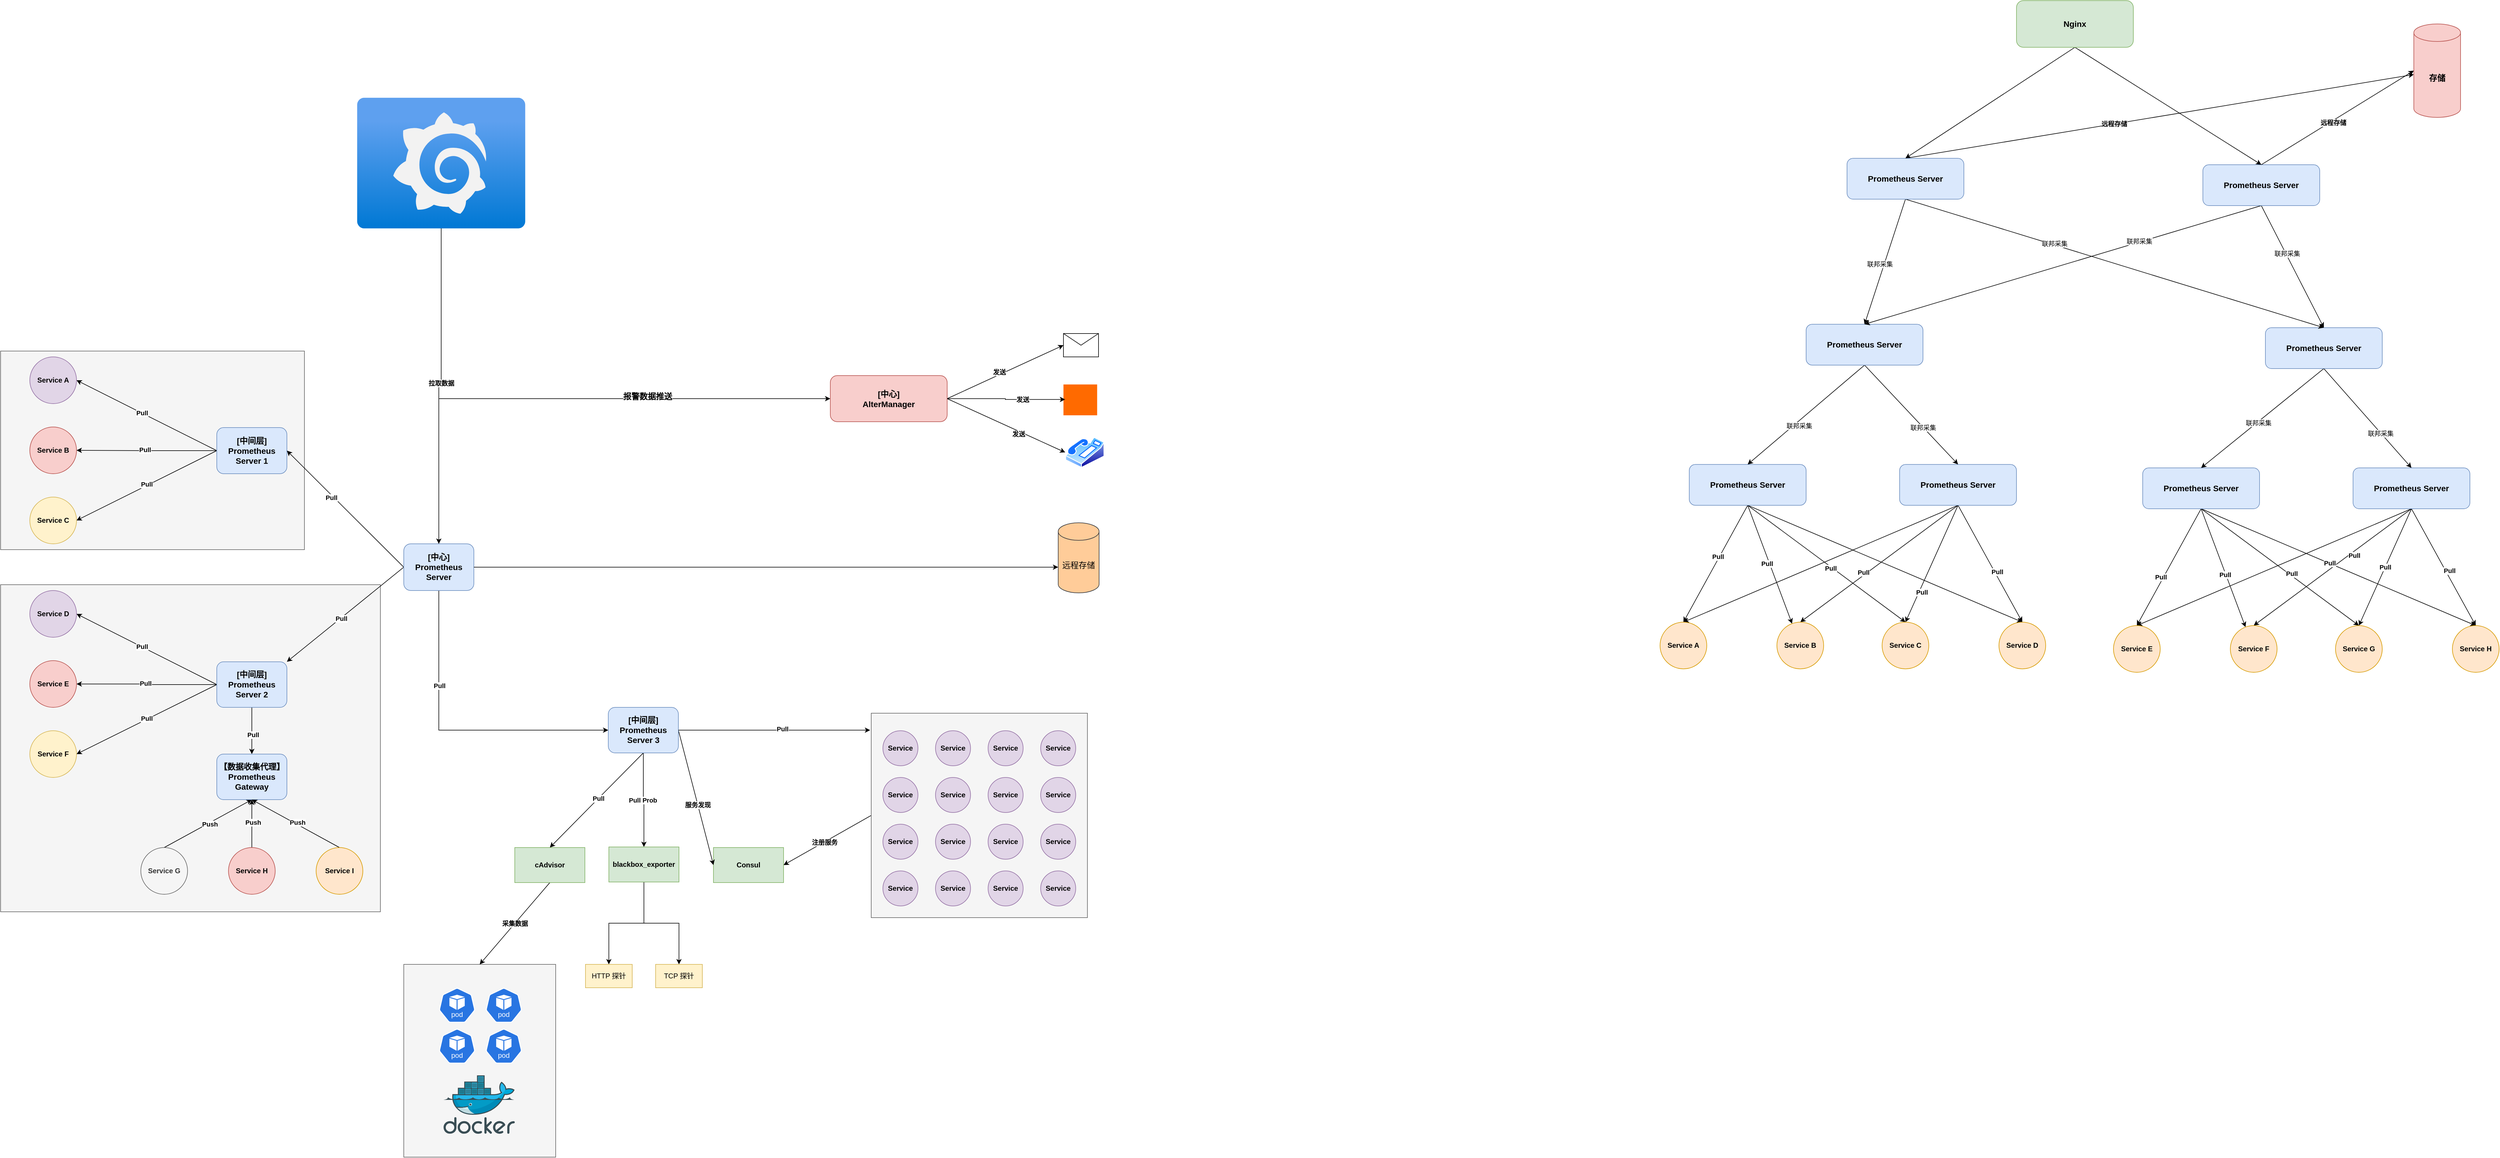 <mxfile version="26.0.4">
  <diagram name="第 1 页" id="CZtUmvLk-WmxuN-Ogijx">
    <mxGraphModel dx="2052" dy="1300" grid="1" gridSize="10" guides="1" tooltips="1" connect="1" arrows="1" fold="1" page="1" pageScale="1" pageWidth="4800" pageHeight="4800" math="0" shadow="0">
      <root>
        <mxCell id="0" />
        <mxCell id="1" parent="0" />
        <mxCell id="qOWHbGiOQ7azx5kOJRqT-110" value="" style="rounded=0;whiteSpace=wrap;html=1;fillColor=#f5f5f5;fontColor=#333333;strokeColor=#666666;" vertex="1" parent="1">
          <mxGeometry x="960" y="1970" width="260" height="330" as="geometry" />
        </mxCell>
        <mxCell id="qOWHbGiOQ7azx5kOJRqT-108" value="" style="image;sketch=0;aspect=fixed;html=1;points=[];align=center;fontSize=12;image=img/lib/mscae/Docker.svg;" vertex="1" parent="1">
          <mxGeometry x="1028.05" y="2160" width="121.95" height="100" as="geometry" />
        </mxCell>
        <mxCell id="qOWHbGiOQ7azx5kOJRqT-72" style="rounded=0;orthogonalLoop=1;jettySize=auto;html=1;exitX=0;exitY=0.5;exitDx=0;exitDy=0;entryX=1;entryY=0.5;entryDx=0;entryDy=0;" edge="1" parent="1" source="qOWHbGiOQ7azx5kOJRqT-71" target="qOWHbGiOQ7azx5kOJRqT-67">
          <mxGeometry relative="1" as="geometry" />
        </mxCell>
        <mxCell id="qOWHbGiOQ7azx5kOJRqT-73" value="&lt;b&gt;注册服务&lt;/b&gt;" style="edgeLabel;html=1;align=center;verticalAlign=middle;resizable=0;points=[];" vertex="1" connectable="0" parent="qOWHbGiOQ7azx5kOJRqT-72">
          <mxGeometry x="0.065" relative="1" as="geometry">
            <mxPoint as="offset" />
          </mxGeometry>
        </mxCell>
        <mxCell id="qOWHbGiOQ7azx5kOJRqT-71" value="" style="rounded=0;whiteSpace=wrap;html=1;fillColor=#f5f5f5;fontColor=#333333;strokeColor=#666666;" vertex="1" parent="1">
          <mxGeometry x="1760" y="1540" width="370" height="350" as="geometry" />
        </mxCell>
        <mxCell id="qOWHbGiOQ7azx5kOJRqT-42" value="" style="rounded=0;whiteSpace=wrap;html=1;fillColor=#f5f5f5;fontColor=#333333;strokeColor=#666666;" vertex="1" parent="1">
          <mxGeometry x="270" y="1320" width="650" height="560" as="geometry" />
        </mxCell>
        <mxCell id="qOWHbGiOQ7azx5kOJRqT-41" value="" style="rounded=0;whiteSpace=wrap;html=1;fillColor=#f5f5f5;fontColor=#333333;strokeColor=#666666;" vertex="1" parent="1">
          <mxGeometry x="270" y="920" width="520" height="340" as="geometry" />
        </mxCell>
        <mxCell id="qOWHbGiOQ7azx5kOJRqT-7" style="rounded=0;orthogonalLoop=1;jettySize=auto;html=1;exitX=0;exitY=0.5;exitDx=0;exitDy=0;entryX=1;entryY=0.5;entryDx=0;entryDy=0;" edge="1" parent="1" source="qOWHbGiOQ7azx5kOJRqT-2" target="qOWHbGiOQ7azx5kOJRqT-3">
          <mxGeometry relative="1" as="geometry" />
        </mxCell>
        <mxCell id="qOWHbGiOQ7azx5kOJRqT-10" value="&lt;b&gt;Pull&lt;/b&gt;" style="edgeLabel;html=1;align=center;verticalAlign=middle;resizable=0;points=[];" vertex="1" connectable="0" parent="qOWHbGiOQ7azx5kOJRqT-7">
          <mxGeometry x="0.073" relative="1" as="geometry">
            <mxPoint as="offset" />
          </mxGeometry>
        </mxCell>
        <mxCell id="qOWHbGiOQ7azx5kOJRqT-8" style="edgeStyle=orthogonalEdgeStyle;rounded=0;orthogonalLoop=1;jettySize=auto;html=1;exitX=0;exitY=0.5;exitDx=0;exitDy=0;entryX=1;entryY=0.5;entryDx=0;entryDy=0;" edge="1" parent="1" source="qOWHbGiOQ7azx5kOJRqT-2" target="qOWHbGiOQ7azx5kOJRqT-4">
          <mxGeometry relative="1" as="geometry" />
        </mxCell>
        <mxCell id="qOWHbGiOQ7azx5kOJRqT-11" value="&lt;b&gt;Pull&lt;/b&gt;" style="edgeLabel;html=1;align=center;verticalAlign=middle;resizable=0;points=[];" vertex="1" connectable="0" parent="qOWHbGiOQ7azx5kOJRqT-8">
          <mxGeometry x="0.025" y="-1" relative="1" as="geometry">
            <mxPoint as="offset" />
          </mxGeometry>
        </mxCell>
        <mxCell id="qOWHbGiOQ7azx5kOJRqT-9" style="rounded=0;orthogonalLoop=1;jettySize=auto;html=1;exitX=0;exitY=0.5;exitDx=0;exitDy=0;entryX=1;entryY=0.5;entryDx=0;entryDy=0;" edge="1" parent="1" source="qOWHbGiOQ7azx5kOJRqT-2" target="qOWHbGiOQ7azx5kOJRqT-5">
          <mxGeometry relative="1" as="geometry" />
        </mxCell>
        <mxCell id="qOWHbGiOQ7azx5kOJRqT-12" value="&lt;b&gt;Pull&lt;/b&gt;" style="edgeLabel;html=1;align=center;verticalAlign=middle;resizable=0;points=[];" vertex="1" connectable="0" parent="qOWHbGiOQ7azx5kOJRqT-9">
          <mxGeometry x="-0.007" y="-2" relative="1" as="geometry">
            <mxPoint as="offset" />
          </mxGeometry>
        </mxCell>
        <mxCell id="qOWHbGiOQ7azx5kOJRqT-2" value="&lt;div&gt;&lt;span style=&quot;font-size: 14px;&quot;&gt;&lt;b&gt;[中间层]&lt;/b&gt;&lt;/span&gt;&lt;/div&gt;&lt;b&gt;&lt;font style=&quot;font-size: 14px;&quot;&gt;Prometheus Server 1&lt;/font&gt;&lt;/b&gt;" style="rounded=1;whiteSpace=wrap;html=1;fillColor=#dae8fc;strokeColor=#6c8ebf;" vertex="1" parent="1">
          <mxGeometry x="640" y="1051" width="120" height="79" as="geometry" />
        </mxCell>
        <mxCell id="qOWHbGiOQ7azx5kOJRqT-3" value="&lt;b&gt;Service A&lt;/b&gt;" style="ellipse;whiteSpace=wrap;html=1;aspect=fixed;fillColor=#e1d5e7;strokeColor=#9673a6;" vertex="1" parent="1">
          <mxGeometry x="320" y="930" width="80" height="80" as="geometry" />
        </mxCell>
        <mxCell id="qOWHbGiOQ7azx5kOJRqT-4" value="&lt;b&gt;Service B&lt;/b&gt;" style="ellipse;whiteSpace=wrap;html=1;aspect=fixed;fillColor=#f8cecc;strokeColor=#b85450;" vertex="1" parent="1">
          <mxGeometry x="320" y="1050" width="80" height="80" as="geometry" />
        </mxCell>
        <mxCell id="qOWHbGiOQ7azx5kOJRqT-5" value="&lt;b&gt;Service C&lt;/b&gt;" style="ellipse;whiteSpace=wrap;html=1;aspect=fixed;fillColor=#fff2cc;strokeColor=#d6b656;" vertex="1" parent="1">
          <mxGeometry x="320" y="1170" width="80" height="80" as="geometry" />
        </mxCell>
        <mxCell id="qOWHbGiOQ7azx5kOJRqT-13" style="rounded=0;orthogonalLoop=1;jettySize=auto;html=1;exitX=0;exitY=0.5;exitDx=0;exitDy=0;entryX=1;entryY=0.5;entryDx=0;entryDy=0;" edge="1" parent="1" source="qOWHbGiOQ7azx5kOJRqT-19" target="qOWHbGiOQ7azx5kOJRqT-20">
          <mxGeometry relative="1" as="geometry" />
        </mxCell>
        <mxCell id="qOWHbGiOQ7azx5kOJRqT-14" value="&lt;b&gt;Pull&lt;/b&gt;" style="edgeLabel;html=1;align=center;verticalAlign=middle;resizable=0;points=[];" vertex="1" connectable="0" parent="qOWHbGiOQ7azx5kOJRqT-13">
          <mxGeometry x="0.073" relative="1" as="geometry">
            <mxPoint as="offset" />
          </mxGeometry>
        </mxCell>
        <mxCell id="qOWHbGiOQ7azx5kOJRqT-15" style="edgeStyle=orthogonalEdgeStyle;rounded=0;orthogonalLoop=1;jettySize=auto;html=1;exitX=0;exitY=0.5;exitDx=0;exitDy=0;entryX=1;entryY=0.5;entryDx=0;entryDy=0;" edge="1" parent="1" source="qOWHbGiOQ7azx5kOJRqT-19" target="qOWHbGiOQ7azx5kOJRqT-21">
          <mxGeometry relative="1" as="geometry" />
        </mxCell>
        <mxCell id="qOWHbGiOQ7azx5kOJRqT-16" value="&lt;b&gt;Pull&lt;/b&gt;" style="edgeLabel;html=1;align=center;verticalAlign=middle;resizable=0;points=[];" vertex="1" connectable="0" parent="qOWHbGiOQ7azx5kOJRqT-15">
          <mxGeometry x="0.025" y="-1" relative="1" as="geometry">
            <mxPoint as="offset" />
          </mxGeometry>
        </mxCell>
        <mxCell id="qOWHbGiOQ7azx5kOJRqT-17" style="rounded=0;orthogonalLoop=1;jettySize=auto;html=1;exitX=0;exitY=0.5;exitDx=0;exitDy=0;entryX=1;entryY=0.5;entryDx=0;entryDy=0;" edge="1" parent="1" source="qOWHbGiOQ7azx5kOJRqT-19" target="qOWHbGiOQ7azx5kOJRqT-22">
          <mxGeometry relative="1" as="geometry" />
        </mxCell>
        <mxCell id="qOWHbGiOQ7azx5kOJRqT-18" value="&lt;b&gt;Pull&lt;/b&gt;" style="edgeLabel;html=1;align=center;verticalAlign=middle;resizable=0;points=[];" vertex="1" connectable="0" parent="qOWHbGiOQ7azx5kOJRqT-17">
          <mxGeometry x="-0.007" y="-2" relative="1" as="geometry">
            <mxPoint as="offset" />
          </mxGeometry>
        </mxCell>
        <mxCell id="qOWHbGiOQ7azx5kOJRqT-39" style="edgeStyle=orthogonalEdgeStyle;rounded=0;orthogonalLoop=1;jettySize=auto;html=1;exitX=0.5;exitY=1;exitDx=0;exitDy=0;" edge="1" parent="1" source="qOWHbGiOQ7azx5kOJRqT-19" target="qOWHbGiOQ7azx5kOJRqT-30">
          <mxGeometry relative="1" as="geometry" />
        </mxCell>
        <mxCell id="qOWHbGiOQ7azx5kOJRqT-40" value="&lt;b&gt;Pull&lt;/b&gt;" style="edgeLabel;html=1;align=center;verticalAlign=middle;resizable=0;points=[];" vertex="1" connectable="0" parent="qOWHbGiOQ7azx5kOJRqT-39">
          <mxGeometry x="0.175" y="2" relative="1" as="geometry">
            <mxPoint as="offset" />
          </mxGeometry>
        </mxCell>
        <mxCell id="qOWHbGiOQ7azx5kOJRqT-19" value="&lt;div&gt;&lt;b style=&quot;font-size: 14px;&quot;&gt;[中间层]&lt;/b&gt;&lt;b&gt;&lt;font style=&quot;font-size: 14px;&quot;&gt;&lt;/font&gt;&lt;/b&gt;&lt;/div&gt;&lt;b&gt;&lt;font style=&quot;font-size: 14px;&quot;&gt;Prometheus Server 2&lt;/font&gt;&lt;/b&gt;" style="rounded=1;whiteSpace=wrap;html=1;fillColor=#dae8fc;strokeColor=#6c8ebf;" vertex="1" parent="1">
          <mxGeometry x="640" y="1452" width="120" height="78" as="geometry" />
        </mxCell>
        <mxCell id="qOWHbGiOQ7azx5kOJRqT-20" value="&lt;b&gt;Service D&lt;/b&gt;" style="ellipse;whiteSpace=wrap;html=1;aspect=fixed;fillColor=#e1d5e7;strokeColor=#9673a6;" vertex="1" parent="1">
          <mxGeometry x="320" y="1330" width="80" height="80" as="geometry" />
        </mxCell>
        <mxCell id="qOWHbGiOQ7azx5kOJRqT-21" value="&lt;b&gt;Service E&lt;/b&gt;" style="ellipse;whiteSpace=wrap;html=1;aspect=fixed;fillColor=#f8cecc;strokeColor=#b85450;" vertex="1" parent="1">
          <mxGeometry x="320" y="1450" width="80" height="80" as="geometry" />
        </mxCell>
        <mxCell id="qOWHbGiOQ7azx5kOJRqT-22" value="&lt;b&gt;Service F&lt;/b&gt;" style="ellipse;whiteSpace=wrap;html=1;aspect=fixed;fillColor=#fff2cc;strokeColor=#d6b656;" vertex="1" parent="1">
          <mxGeometry x="320" y="1570" width="80" height="80" as="geometry" />
        </mxCell>
        <mxCell id="qOWHbGiOQ7azx5kOJRqT-24" style="rounded=0;orthogonalLoop=1;jettySize=auto;html=1;exitX=0;exitY=0.5;exitDx=0;exitDy=0;entryX=1;entryY=0;entryDx=0;entryDy=0;" edge="1" parent="1" source="qOWHbGiOQ7azx5kOJRqT-23" target="qOWHbGiOQ7azx5kOJRqT-19">
          <mxGeometry relative="1" as="geometry">
            <mxPoint x="760" y="1450" as="targetPoint" />
          </mxGeometry>
        </mxCell>
        <mxCell id="qOWHbGiOQ7azx5kOJRqT-27" value="&lt;b&gt;P&lt;span style=&quot;background-color: light-dark(#ffffff, var(--ge-dark-color, #121212)); color: light-dark(rgb(0, 0, 0), rgb(255, 255, 255));&quot;&gt;ull&lt;/span&gt;&lt;/b&gt;" style="edgeLabel;html=1;align=center;verticalAlign=middle;resizable=0;points=[];" vertex="1" connectable="0" parent="qOWHbGiOQ7azx5kOJRqT-24">
          <mxGeometry x="0.077" y="1" relative="1" as="geometry">
            <mxPoint as="offset" />
          </mxGeometry>
        </mxCell>
        <mxCell id="qOWHbGiOQ7azx5kOJRqT-25" style="rounded=0;orthogonalLoop=1;jettySize=auto;html=1;exitX=0;exitY=0.5;exitDx=0;exitDy=0;entryX=1;entryY=0.5;entryDx=0;entryDy=0;" edge="1" parent="1" source="qOWHbGiOQ7azx5kOJRqT-23" target="qOWHbGiOQ7azx5kOJRqT-2">
          <mxGeometry relative="1" as="geometry" />
        </mxCell>
        <mxCell id="qOWHbGiOQ7azx5kOJRqT-26" value="&lt;b&gt;Pull&lt;/b&gt;" style="edgeLabel;html=1;align=center;verticalAlign=middle;resizable=0;points=[];" vertex="1" connectable="0" parent="qOWHbGiOQ7azx5kOJRqT-25">
          <mxGeometry x="0.217" y="3" relative="1" as="geometry">
            <mxPoint as="offset" />
          </mxGeometry>
        </mxCell>
        <mxCell id="qOWHbGiOQ7azx5kOJRqT-79" style="edgeStyle=orthogonalEdgeStyle;rounded=0;orthogonalLoop=1;jettySize=auto;html=1;exitX=0.5;exitY=1;exitDx=0;exitDy=0;entryX=0;entryY=0.5;entryDx=0;entryDy=0;" edge="1" parent="1" source="qOWHbGiOQ7azx5kOJRqT-23" target="qOWHbGiOQ7azx5kOJRqT-68">
          <mxGeometry relative="1" as="geometry" />
        </mxCell>
        <mxCell id="qOWHbGiOQ7azx5kOJRqT-80" value="&lt;b&gt;Pull&lt;/b&gt;" style="edgeLabel;html=1;align=center;verticalAlign=middle;resizable=0;points=[];" vertex="1" connectable="0" parent="qOWHbGiOQ7azx5kOJRqT-79">
          <mxGeometry x="-0.384" y="1" relative="1" as="geometry">
            <mxPoint as="offset" />
          </mxGeometry>
        </mxCell>
        <mxCell id="qOWHbGiOQ7azx5kOJRqT-85" style="edgeStyle=orthogonalEdgeStyle;rounded=0;orthogonalLoop=1;jettySize=auto;html=1;exitX=0.5;exitY=0;exitDx=0;exitDy=0;entryX=0;entryY=0.5;entryDx=0;entryDy=0;" edge="1" parent="1" source="qOWHbGiOQ7azx5kOJRqT-23" target="qOWHbGiOQ7azx5kOJRqT-82">
          <mxGeometry relative="1" as="geometry" />
        </mxCell>
        <mxCell id="qOWHbGiOQ7azx5kOJRqT-86" value="&lt;font style=&quot;font-size: 14px;&quot;&gt;&lt;b&gt;报警数据推送&lt;/b&gt;&lt;/font&gt;" style="edgeLabel;html=1;align=center;verticalAlign=middle;resizable=0;points=[];" vertex="1" connectable="0" parent="qOWHbGiOQ7azx5kOJRqT-85">
          <mxGeometry x="0.318" y="4" relative="1" as="geometry">
            <mxPoint as="offset" />
          </mxGeometry>
        </mxCell>
        <mxCell id="qOWHbGiOQ7azx5kOJRqT-23" value="&lt;div&gt;&lt;b&gt;&lt;font style=&quot;font-size: 14px;&quot;&gt;[中心]&lt;/font&gt;&lt;/b&gt;&lt;/div&gt;&lt;b&gt;&lt;font style=&quot;font-size: 14px;&quot;&gt;Prometheus Server&lt;/font&gt;&lt;/b&gt;" style="rounded=1;whiteSpace=wrap;html=1;fillColor=#dae8fc;strokeColor=#6c8ebf;" vertex="1" parent="1">
          <mxGeometry x="960" y="1250" width="120" height="80" as="geometry" />
        </mxCell>
        <mxCell id="qOWHbGiOQ7azx5kOJRqT-33" style="rounded=0;orthogonalLoop=1;jettySize=auto;html=1;exitX=0.5;exitY=0;exitDx=0;exitDy=0;entryX=0.5;entryY=1;entryDx=0;entryDy=0;" edge="1" parent="1" source="qOWHbGiOQ7azx5kOJRqT-29" target="qOWHbGiOQ7azx5kOJRqT-30">
          <mxGeometry relative="1" as="geometry" />
        </mxCell>
        <mxCell id="qOWHbGiOQ7azx5kOJRqT-34" value="&lt;b&gt;Push&lt;/b&gt;" style="edgeLabel;html=1;align=center;verticalAlign=middle;resizable=0;points=[];" vertex="1" connectable="0" parent="qOWHbGiOQ7azx5kOJRqT-33">
          <mxGeometry x="0.016" y="-2" relative="1" as="geometry">
            <mxPoint as="offset" />
          </mxGeometry>
        </mxCell>
        <mxCell id="qOWHbGiOQ7azx5kOJRqT-29" value="&lt;b&gt;Service G&lt;/b&gt;" style="ellipse;whiteSpace=wrap;html=1;aspect=fixed;fillColor=#f5f5f5;strokeColor=#666666;fontColor=#333333;" vertex="1" parent="1">
          <mxGeometry x="510" y="1770" width="80" height="80" as="geometry" />
        </mxCell>
        <mxCell id="qOWHbGiOQ7azx5kOJRqT-30" value="&lt;div&gt;&lt;span style=&quot;font-size: 14px;&quot;&gt;&lt;b&gt;【数据收集代理】&lt;/b&gt;&lt;/span&gt;&lt;/div&gt;&lt;div&gt;&lt;b style=&quot;background-color: transparent; color: light-dark(rgb(0, 0, 0), rgb(255, 255, 255));&quot;&gt;&lt;font style=&quot;font-size: 14px;&quot;&gt;Prometheus Gateway&lt;/font&gt;&lt;/b&gt;&lt;/div&gt;" style="rounded=1;whiteSpace=wrap;html=1;fillColor=#dae8fc;strokeColor=#6c8ebf;" vertex="1" parent="1">
          <mxGeometry x="640" y="1610" width="120" height="78" as="geometry" />
        </mxCell>
        <mxCell id="qOWHbGiOQ7azx5kOJRqT-35" style="edgeStyle=orthogonalEdgeStyle;rounded=0;orthogonalLoop=1;jettySize=auto;html=1;exitX=0.5;exitY=0;exitDx=0;exitDy=0;entryX=0.5;entryY=1;entryDx=0;entryDy=0;" edge="1" parent="1" source="qOWHbGiOQ7azx5kOJRqT-31" target="qOWHbGiOQ7azx5kOJRqT-30">
          <mxGeometry relative="1" as="geometry" />
        </mxCell>
        <mxCell id="qOWHbGiOQ7azx5kOJRqT-36" value="&lt;b&gt;Push&lt;/b&gt;" style="edgeLabel;html=1;align=center;verticalAlign=middle;resizable=0;points=[];" vertex="1" connectable="0" parent="qOWHbGiOQ7azx5kOJRqT-35">
          <mxGeometry x="0.049" y="-2" relative="1" as="geometry">
            <mxPoint as="offset" />
          </mxGeometry>
        </mxCell>
        <mxCell id="qOWHbGiOQ7azx5kOJRqT-31" value="&lt;b&gt;Service H&lt;/b&gt;" style="ellipse;whiteSpace=wrap;html=1;aspect=fixed;fillColor=#f8cecc;strokeColor=#b85450;" vertex="1" parent="1">
          <mxGeometry x="660" y="1770" width="80" height="80" as="geometry" />
        </mxCell>
        <mxCell id="qOWHbGiOQ7azx5kOJRqT-37" style="rounded=0;orthogonalLoop=1;jettySize=auto;html=1;exitX=0.5;exitY=0;exitDx=0;exitDy=0;entryX=0.5;entryY=1;entryDx=0;entryDy=0;" edge="1" parent="1" source="qOWHbGiOQ7azx5kOJRqT-32" target="qOWHbGiOQ7azx5kOJRqT-30">
          <mxGeometry relative="1" as="geometry" />
        </mxCell>
        <mxCell id="qOWHbGiOQ7azx5kOJRqT-38" value="&lt;b&gt;Push&lt;/b&gt;" style="edgeLabel;html=1;align=center;verticalAlign=middle;resizable=0;points=[];" vertex="1" connectable="0" parent="qOWHbGiOQ7azx5kOJRqT-37">
          <mxGeometry x="-0.009" y="-3" relative="1" as="geometry">
            <mxPoint as="offset" />
          </mxGeometry>
        </mxCell>
        <mxCell id="qOWHbGiOQ7azx5kOJRqT-32" value="&lt;b&gt;Service I&lt;/b&gt;" style="ellipse;whiteSpace=wrap;html=1;aspect=fixed;fillColor=#ffe6cc;strokeColor=#d79b00;" vertex="1" parent="1">
          <mxGeometry x="810" y="1770" width="80" height="80" as="geometry" />
        </mxCell>
        <mxCell id="qOWHbGiOQ7azx5kOJRqT-47" value="&lt;font style=&quot;color: rgb(0, 0, 0); font-size: 14px;&quot;&gt;远程存储&lt;/font&gt;" style="shape=cylinder3;whiteSpace=wrap;html=1;boundedLbl=1;backgroundOutline=1;size=15;fillColor=#ffcc99;strokeColor=#36393d;" vertex="1" parent="1">
          <mxGeometry x="2080" y="1214" width="70" height="120" as="geometry" />
        </mxCell>
        <mxCell id="qOWHbGiOQ7azx5kOJRqT-49" style="edgeStyle=orthogonalEdgeStyle;rounded=0;orthogonalLoop=1;jettySize=auto;html=1;exitX=1;exitY=0.5;exitDx=0;exitDy=0;entryX=0;entryY=0.633;entryDx=0;entryDy=0;entryPerimeter=0;" edge="1" parent="1" source="qOWHbGiOQ7azx5kOJRqT-23" target="qOWHbGiOQ7azx5kOJRqT-47">
          <mxGeometry relative="1" as="geometry" />
        </mxCell>
        <mxCell id="qOWHbGiOQ7azx5kOJRqT-50" value="&lt;b&gt;Service&lt;/b&gt;" style="ellipse;whiteSpace=wrap;html=1;aspect=fixed;fillColor=#e1d5e7;strokeColor=#9673a6;" vertex="1" parent="1">
          <mxGeometry x="1780" y="1570" width="60" height="60" as="geometry" />
        </mxCell>
        <mxCell id="qOWHbGiOQ7azx5kOJRqT-51" value="&lt;b&gt;Service&lt;/b&gt;" style="ellipse;whiteSpace=wrap;html=1;aspect=fixed;fillColor=#e1d5e7;strokeColor=#9673a6;" vertex="1" parent="1">
          <mxGeometry x="1870" y="1570" width="60" height="60" as="geometry" />
        </mxCell>
        <mxCell id="qOWHbGiOQ7azx5kOJRqT-52" value="&lt;b&gt;Service&lt;/b&gt;" style="ellipse;whiteSpace=wrap;html=1;aspect=fixed;fillColor=#e1d5e7;strokeColor=#9673a6;" vertex="1" parent="1">
          <mxGeometry x="1960" y="1570" width="60" height="60" as="geometry" />
        </mxCell>
        <mxCell id="qOWHbGiOQ7azx5kOJRqT-53" value="&lt;b&gt;Service&lt;/b&gt;" style="ellipse;whiteSpace=wrap;html=1;aspect=fixed;fillColor=#e1d5e7;strokeColor=#9673a6;" vertex="1" parent="1">
          <mxGeometry x="2050" y="1570" width="60" height="60" as="geometry" />
        </mxCell>
        <mxCell id="qOWHbGiOQ7azx5kOJRqT-54" value="&lt;b&gt;Service&lt;/b&gt;" style="ellipse;whiteSpace=wrap;html=1;aspect=fixed;fillColor=#e1d5e7;strokeColor=#9673a6;" vertex="1" parent="1">
          <mxGeometry x="1780" y="1650" width="60" height="60" as="geometry" />
        </mxCell>
        <mxCell id="qOWHbGiOQ7azx5kOJRqT-55" value="&lt;b&gt;Service&lt;/b&gt;" style="ellipse;whiteSpace=wrap;html=1;aspect=fixed;fillColor=#e1d5e7;strokeColor=#9673a6;" vertex="1" parent="1">
          <mxGeometry x="1870" y="1650" width="60" height="60" as="geometry" />
        </mxCell>
        <mxCell id="qOWHbGiOQ7azx5kOJRqT-56" value="&lt;b&gt;Service&lt;/b&gt;" style="ellipse;whiteSpace=wrap;html=1;aspect=fixed;fillColor=#e1d5e7;strokeColor=#9673a6;" vertex="1" parent="1">
          <mxGeometry x="1960" y="1650" width="60" height="60" as="geometry" />
        </mxCell>
        <mxCell id="qOWHbGiOQ7azx5kOJRqT-57" value="&lt;b&gt;Service&lt;/b&gt;" style="ellipse;whiteSpace=wrap;html=1;aspect=fixed;fillColor=#e1d5e7;strokeColor=#9673a6;" vertex="1" parent="1">
          <mxGeometry x="2050" y="1650" width="60" height="60" as="geometry" />
        </mxCell>
        <mxCell id="qOWHbGiOQ7azx5kOJRqT-58" value="&lt;b&gt;Service&lt;/b&gt;" style="ellipse;whiteSpace=wrap;html=1;aspect=fixed;fillColor=#e1d5e7;strokeColor=#9673a6;" vertex="1" parent="1">
          <mxGeometry x="1780" y="1730" width="60" height="60" as="geometry" />
        </mxCell>
        <mxCell id="qOWHbGiOQ7azx5kOJRqT-59" value="&lt;b&gt;Service&lt;/b&gt;" style="ellipse;whiteSpace=wrap;html=1;aspect=fixed;fillColor=#e1d5e7;strokeColor=#9673a6;" vertex="1" parent="1">
          <mxGeometry x="1870" y="1730" width="60" height="60" as="geometry" />
        </mxCell>
        <mxCell id="qOWHbGiOQ7azx5kOJRqT-60" value="&lt;b&gt;Service&lt;/b&gt;" style="ellipse;whiteSpace=wrap;html=1;aspect=fixed;fillColor=#e1d5e7;strokeColor=#9673a6;" vertex="1" parent="1">
          <mxGeometry x="1960" y="1730" width="60" height="60" as="geometry" />
        </mxCell>
        <mxCell id="qOWHbGiOQ7azx5kOJRqT-61" value="&lt;b&gt;Service&lt;/b&gt;" style="ellipse;whiteSpace=wrap;html=1;aspect=fixed;fillColor=#e1d5e7;strokeColor=#9673a6;" vertex="1" parent="1">
          <mxGeometry x="2050" y="1730" width="60" height="60" as="geometry" />
        </mxCell>
        <mxCell id="qOWHbGiOQ7azx5kOJRqT-62" value="&lt;b&gt;Service&lt;/b&gt;" style="ellipse;whiteSpace=wrap;html=1;aspect=fixed;fillColor=#e1d5e7;strokeColor=#9673a6;" vertex="1" parent="1">
          <mxGeometry x="1780" y="1810" width="60" height="60" as="geometry" />
        </mxCell>
        <mxCell id="qOWHbGiOQ7azx5kOJRqT-63" value="&lt;b&gt;Service&lt;/b&gt;" style="ellipse;whiteSpace=wrap;html=1;aspect=fixed;fillColor=#e1d5e7;strokeColor=#9673a6;" vertex="1" parent="1">
          <mxGeometry x="1870" y="1810" width="60" height="60" as="geometry" />
        </mxCell>
        <mxCell id="qOWHbGiOQ7azx5kOJRqT-64" value="&lt;b&gt;Service&lt;/b&gt;" style="ellipse;whiteSpace=wrap;html=1;aspect=fixed;fillColor=#e1d5e7;strokeColor=#9673a6;" vertex="1" parent="1">
          <mxGeometry x="1960" y="1810" width="60" height="60" as="geometry" />
        </mxCell>
        <mxCell id="qOWHbGiOQ7azx5kOJRqT-65" value="&lt;b&gt;Service&lt;/b&gt;" style="ellipse;whiteSpace=wrap;html=1;aspect=fixed;fillColor=#e1d5e7;strokeColor=#9673a6;" vertex="1" parent="1">
          <mxGeometry x="2050" y="1810" width="60" height="60" as="geometry" />
        </mxCell>
        <mxCell id="qOWHbGiOQ7azx5kOJRqT-67" value="&lt;span style=&quot;text-wrap-mode: nowrap;&quot;&gt;&lt;b&gt;Consul&lt;/b&gt;&lt;/span&gt;" style="rounded=0;whiteSpace=wrap;html=1;fillColor=#d5e8d4;strokeColor=#82b366;" vertex="1" parent="1">
          <mxGeometry x="1490" y="1770" width="120" height="60" as="geometry" />
        </mxCell>
        <mxCell id="qOWHbGiOQ7azx5kOJRqT-74" style="rounded=0;orthogonalLoop=1;jettySize=auto;html=1;exitX=1;exitY=0.5;exitDx=0;exitDy=0;entryX=0;entryY=0.5;entryDx=0;entryDy=0;" edge="1" parent="1" source="qOWHbGiOQ7azx5kOJRqT-68" target="qOWHbGiOQ7azx5kOJRqT-67">
          <mxGeometry relative="1" as="geometry" />
        </mxCell>
        <mxCell id="qOWHbGiOQ7azx5kOJRqT-75" value="&lt;b&gt;服务发现&lt;/b&gt;" style="edgeLabel;html=1;align=center;verticalAlign=middle;resizable=0;points=[];" vertex="1" connectable="0" parent="qOWHbGiOQ7azx5kOJRqT-74">
          <mxGeometry x="0.1" relative="1" as="geometry">
            <mxPoint as="offset" />
          </mxGeometry>
        </mxCell>
        <mxCell id="qOWHbGiOQ7azx5kOJRqT-100" style="rounded=0;orthogonalLoop=1;jettySize=auto;html=1;exitX=0.5;exitY=1;exitDx=0;exitDy=0;entryX=0.5;entryY=0;entryDx=0;entryDy=0;" edge="1" parent="1" source="qOWHbGiOQ7azx5kOJRqT-68" target="qOWHbGiOQ7azx5kOJRqT-98">
          <mxGeometry relative="1" as="geometry" />
        </mxCell>
        <mxCell id="qOWHbGiOQ7azx5kOJRqT-101" value="&lt;b&gt;Pull&lt;/b&gt;" style="edgeLabel;html=1;align=center;verticalAlign=middle;resizable=0;points=[];" vertex="1" connectable="0" parent="qOWHbGiOQ7azx5kOJRqT-100">
          <mxGeometry x="-0.036" relative="1" as="geometry">
            <mxPoint as="offset" />
          </mxGeometry>
        </mxCell>
        <mxCell id="qOWHbGiOQ7azx5kOJRqT-116" style="edgeStyle=orthogonalEdgeStyle;rounded=0;orthogonalLoop=1;jettySize=auto;html=1;exitX=0.5;exitY=1;exitDx=0;exitDy=0;" edge="1" parent="1" source="qOWHbGiOQ7azx5kOJRqT-68" target="qOWHbGiOQ7azx5kOJRqT-115">
          <mxGeometry relative="1" as="geometry" />
        </mxCell>
        <mxCell id="qOWHbGiOQ7azx5kOJRqT-117" value="&lt;b&gt;Pull Prob&lt;/b&gt;" style="edgeLabel;html=1;align=center;verticalAlign=middle;resizable=0;points=[];" vertex="1" connectable="0" parent="qOWHbGiOQ7azx5kOJRqT-116">
          <mxGeometry x="-0.008" y="-2" relative="1" as="geometry">
            <mxPoint x="-1" y="-2" as="offset" />
          </mxGeometry>
        </mxCell>
        <mxCell id="qOWHbGiOQ7azx5kOJRqT-68" value="&lt;div&gt;&lt;b style=&quot;font-size: 14px;&quot;&gt;[中间层]&lt;/b&gt;&lt;b&gt;&lt;font style=&quot;font-size: 14px;&quot;&gt;&lt;/font&gt;&lt;/b&gt;&lt;/div&gt;&lt;b&gt;&lt;font style=&quot;font-size: 14px;&quot;&gt;Prometheus Server 3&lt;/font&gt;&lt;/b&gt;" style="rounded=1;whiteSpace=wrap;html=1;fillColor=#dae8fc;strokeColor=#6c8ebf;" vertex="1" parent="1">
          <mxGeometry x="1310" y="1530" width="120" height="78" as="geometry" />
        </mxCell>
        <mxCell id="qOWHbGiOQ7azx5kOJRqT-77" style="edgeStyle=orthogonalEdgeStyle;rounded=0;orthogonalLoop=1;jettySize=auto;html=1;exitX=1;exitY=0.5;exitDx=0;exitDy=0;entryX=-0.005;entryY=0.083;entryDx=0;entryDy=0;entryPerimeter=0;" edge="1" parent="1" source="qOWHbGiOQ7azx5kOJRqT-68" target="qOWHbGiOQ7azx5kOJRqT-71">
          <mxGeometry relative="1" as="geometry" />
        </mxCell>
        <mxCell id="qOWHbGiOQ7azx5kOJRqT-78" value="&lt;b&gt;Pull&lt;/b&gt;" style="edgeLabel;html=1;align=center;verticalAlign=middle;resizable=0;points=[];" vertex="1" connectable="0" parent="qOWHbGiOQ7azx5kOJRqT-77">
          <mxGeometry x="0.085" y="2" relative="1" as="geometry">
            <mxPoint as="offset" />
          </mxGeometry>
        </mxCell>
        <mxCell id="qOWHbGiOQ7azx5kOJRqT-92" style="rounded=0;orthogonalLoop=1;jettySize=auto;html=1;exitX=1;exitY=0.5;exitDx=0;exitDy=0;entryX=0;entryY=0.5;entryDx=0;entryDy=0;" edge="1" parent="1" source="qOWHbGiOQ7azx5kOJRqT-82" target="qOWHbGiOQ7azx5kOJRqT-87">
          <mxGeometry relative="1" as="geometry" />
        </mxCell>
        <mxCell id="qOWHbGiOQ7azx5kOJRqT-93" value="&lt;b&gt;发送&lt;/b&gt;" style="edgeLabel;html=1;align=center;verticalAlign=middle;resizable=0;points=[];" vertex="1" connectable="0" parent="qOWHbGiOQ7azx5kOJRqT-92">
          <mxGeometry x="-0.087" y="4" relative="1" as="geometry">
            <mxPoint as="offset" />
          </mxGeometry>
        </mxCell>
        <mxCell id="qOWHbGiOQ7azx5kOJRqT-96" style="rounded=0;orthogonalLoop=1;jettySize=auto;html=1;exitX=1;exitY=0.5;exitDx=0;exitDy=0;entryX=0;entryY=0.5;entryDx=0;entryDy=0;" edge="1" parent="1" source="qOWHbGiOQ7azx5kOJRqT-82" target="qOWHbGiOQ7azx5kOJRqT-90">
          <mxGeometry relative="1" as="geometry" />
        </mxCell>
        <mxCell id="qOWHbGiOQ7azx5kOJRqT-97" value="&lt;b&gt;发送&lt;/b&gt;" style="edgeLabel;html=1;align=center;verticalAlign=middle;resizable=0;points=[];" vertex="1" connectable="0" parent="qOWHbGiOQ7azx5kOJRqT-96">
          <mxGeometry x="0.223" y="-4" relative="1" as="geometry">
            <mxPoint as="offset" />
          </mxGeometry>
        </mxCell>
        <mxCell id="qOWHbGiOQ7azx5kOJRqT-82" value="&lt;div&gt;&lt;b&gt;&lt;font style=&quot;font-size: 14px;&quot;&gt;[中心]&lt;/font&gt;&lt;/b&gt;&lt;/div&gt;&lt;div&gt;&lt;b&gt;&lt;font style=&quot;font-size: 14px;&quot;&gt;AlterManager&lt;/font&gt;&lt;/b&gt;&lt;/div&gt;" style="rounded=1;whiteSpace=wrap;html=1;fillColor=#f8cecc;strokeColor=#b85450;" vertex="1" parent="1">
          <mxGeometry x="1690" y="962" width="200" height="79" as="geometry" />
        </mxCell>
        <mxCell id="qOWHbGiOQ7azx5kOJRqT-87" value="" style="shape=message;html=1;html=1;outlineConnect=0;labelPosition=center;verticalLabelPosition=bottom;align=center;verticalAlign=top;" vertex="1" parent="1">
          <mxGeometry x="2089" y="890" width="60" height="40" as="geometry" />
        </mxCell>
        <mxCell id="qOWHbGiOQ7azx5kOJRqT-88" value="" style="points=[];aspect=fixed;html=1;align=center;shadow=0;dashed=0;fillColor=#FF6A00;strokeColor=none;shape=mxgraph.alibaba_cloud.sms_short_message_service;" vertex="1" parent="1">
          <mxGeometry x="2089" y="977.2" width="57.66" height="52.8" as="geometry" />
        </mxCell>
        <mxCell id="qOWHbGiOQ7azx5kOJRqT-90" value="" style="image;aspect=fixed;perimeter=ellipsePerimeter;html=1;align=center;shadow=0;dashed=0;spacingTop=3;image=img/lib/active_directory/phone.svg;" vertex="1" parent="1">
          <mxGeometry x="2092" y="1067" width="67.09" height="53" as="geometry" />
        </mxCell>
        <mxCell id="qOWHbGiOQ7azx5kOJRqT-94" style="edgeStyle=orthogonalEdgeStyle;rounded=0;orthogonalLoop=1;jettySize=auto;html=1;exitX=1;exitY=0.5;exitDx=0;exitDy=0;entryX=0.05;entryY=0.486;entryDx=0;entryDy=0;entryPerimeter=0;" edge="1" parent="1" source="qOWHbGiOQ7azx5kOJRqT-82" target="qOWHbGiOQ7azx5kOJRqT-88">
          <mxGeometry relative="1" as="geometry" />
        </mxCell>
        <mxCell id="qOWHbGiOQ7azx5kOJRqT-95" value="&lt;b&gt;发送&lt;/b&gt;" style="edgeLabel;html=1;align=center;verticalAlign=middle;resizable=0;points=[];" vertex="1" connectable="0" parent="qOWHbGiOQ7azx5kOJRqT-94">
          <mxGeometry x="0.282" relative="1" as="geometry">
            <mxPoint as="offset" />
          </mxGeometry>
        </mxCell>
        <mxCell id="qOWHbGiOQ7azx5kOJRqT-111" value="&lt;b&gt;采集数据&lt;/b&gt;" style="rounded=0;orthogonalLoop=1;jettySize=auto;html=1;exitX=0.5;exitY=1;exitDx=0;exitDy=0;entryX=0.5;entryY=0;entryDx=0;entryDy=0;" edge="1" parent="1" source="qOWHbGiOQ7azx5kOJRqT-98" target="qOWHbGiOQ7azx5kOJRqT-110">
          <mxGeometry relative="1" as="geometry" />
        </mxCell>
        <mxCell id="qOWHbGiOQ7azx5kOJRqT-98" value="&lt;font style=&quot;font-size: 12px;&quot;&gt;&lt;b style=&quot;&quot;&gt;cAdvisor&lt;/b&gt;&lt;/font&gt;" style="rounded=0;whiteSpace=wrap;html=1;fillColor=#d5e8d4;strokeColor=#82b366;" vertex="1" parent="1">
          <mxGeometry x="1150" y="1770" width="120" height="60" as="geometry" />
        </mxCell>
        <mxCell id="qOWHbGiOQ7azx5kOJRqT-102" value="" style="aspect=fixed;sketch=0;html=1;dashed=0;whitespace=wrap;verticalLabelPosition=bottom;verticalAlign=top;fillColor=#2875E2;strokeColor=#ffffff;points=[[0.005,0.63,0],[0.1,0.2,0],[0.9,0.2,0],[0.5,0,0],[0.995,0.63,0],[0.72,0.99,0],[0.5,1,0],[0.28,0.99,0]];shape=mxgraph.kubernetes.icon2;kubernetesLabel=1;prIcon=pod" vertex="1" parent="1">
          <mxGeometry x="1020" y="2010" width="62.5" height="60" as="geometry" />
        </mxCell>
        <mxCell id="qOWHbGiOQ7azx5kOJRqT-103" value="" style="aspect=fixed;sketch=0;html=1;dashed=0;whitespace=wrap;verticalLabelPosition=bottom;verticalAlign=top;fillColor=#2875E2;strokeColor=#ffffff;points=[[0.005,0.63,0],[0.1,0.2,0],[0.9,0.2,0],[0.5,0,0],[0.995,0.63,0],[0.72,0.99,0],[0.5,1,0],[0.28,0.99,0]];shape=mxgraph.kubernetes.icon2;kubernetesLabel=1;prIcon=pod" vertex="1" parent="1">
          <mxGeometry x="1100" y="2010" width="62.5" height="60" as="geometry" />
        </mxCell>
        <mxCell id="qOWHbGiOQ7azx5kOJRqT-104" value="" style="aspect=fixed;sketch=0;html=1;dashed=0;whitespace=wrap;verticalLabelPosition=bottom;verticalAlign=top;fillColor=#2875E2;strokeColor=#ffffff;points=[[0.005,0.63,0],[0.1,0.2,0],[0.9,0.2,0],[0.5,0,0],[0.995,0.63,0],[0.72,0.99,0],[0.5,1,0],[0.28,0.99,0]];shape=mxgraph.kubernetes.icon2;kubernetesLabel=1;prIcon=pod" vertex="1" parent="1">
          <mxGeometry x="1020" y="2080" width="62.5" height="60" as="geometry" />
        </mxCell>
        <mxCell id="qOWHbGiOQ7azx5kOJRqT-105" value="" style="aspect=fixed;sketch=0;html=1;dashed=0;whitespace=wrap;verticalLabelPosition=bottom;verticalAlign=top;fillColor=#2875E2;strokeColor=#ffffff;points=[[0.005,0.63,0],[0.1,0.2,0],[0.9,0.2,0],[0.5,0,0],[0.995,0.63,0],[0.72,0.99,0],[0.5,1,0],[0.28,0.99,0]];shape=mxgraph.kubernetes.icon2;kubernetesLabel=1;prIcon=pod" vertex="1" parent="1">
          <mxGeometry x="1100" y="2080" width="62.5" height="60" as="geometry" />
        </mxCell>
        <mxCell id="qOWHbGiOQ7azx5kOJRqT-113" style="edgeStyle=orthogonalEdgeStyle;rounded=0;orthogonalLoop=1;jettySize=auto;html=1;entryX=0.5;entryY=0;entryDx=0;entryDy=0;" edge="1" parent="1" source="qOWHbGiOQ7azx5kOJRqT-112" target="qOWHbGiOQ7azx5kOJRqT-23">
          <mxGeometry relative="1" as="geometry" />
        </mxCell>
        <mxCell id="qOWHbGiOQ7azx5kOJRqT-114" value="&lt;b&gt;拉取数据&lt;/b&gt;" style="edgeLabel;html=1;align=center;verticalAlign=middle;resizable=0;points=[];" vertex="1" connectable="0" parent="qOWHbGiOQ7azx5kOJRqT-113">
          <mxGeometry x="-0.025" relative="1" as="geometry">
            <mxPoint as="offset" />
          </mxGeometry>
        </mxCell>
        <mxCell id="qOWHbGiOQ7azx5kOJRqT-112" value="" style="image;aspect=fixed;html=1;points=[];align=center;fontSize=12;image=img/lib/azure2/other/Grafana.svg;" vertex="1" parent="1">
          <mxGeometry x="880" y="486.29" width="288.11" height="223.71" as="geometry" />
        </mxCell>
        <mxCell id="qOWHbGiOQ7azx5kOJRqT-121" style="edgeStyle=orthogonalEdgeStyle;rounded=0;orthogonalLoop=1;jettySize=auto;html=1;exitX=0.5;exitY=1;exitDx=0;exitDy=0;" edge="1" parent="1" source="qOWHbGiOQ7azx5kOJRqT-115" target="qOWHbGiOQ7azx5kOJRqT-118">
          <mxGeometry relative="1" as="geometry" />
        </mxCell>
        <mxCell id="qOWHbGiOQ7azx5kOJRqT-122" style="edgeStyle=orthogonalEdgeStyle;rounded=0;orthogonalLoop=1;jettySize=auto;html=1;exitX=0.5;exitY=1;exitDx=0;exitDy=0;entryX=0.5;entryY=0;entryDx=0;entryDy=0;" edge="1" parent="1" source="qOWHbGiOQ7azx5kOJRqT-115" target="qOWHbGiOQ7azx5kOJRqT-119">
          <mxGeometry relative="1" as="geometry" />
        </mxCell>
        <mxCell id="qOWHbGiOQ7azx5kOJRqT-115" value="&lt;b&gt;blackbox_exporter&lt;/b&gt;" style="rounded=0;whiteSpace=wrap;html=1;fillColor=#d5e8d4;strokeColor=#82b366;" vertex="1" parent="1">
          <mxGeometry x="1311" y="1769" width="120" height="60" as="geometry" />
        </mxCell>
        <mxCell id="qOWHbGiOQ7azx5kOJRqT-118" value="HTTP 探针" style="rounded=0;whiteSpace=wrap;html=1;fillColor=#fff2cc;strokeColor=#d6b656;" vertex="1" parent="1">
          <mxGeometry x="1271" y="1970" width="80" height="40" as="geometry" />
        </mxCell>
        <mxCell id="qOWHbGiOQ7azx5kOJRqT-119" value="TCP&lt;span style=&quot;background-color: transparent; color: light-dark(rgb(0, 0, 0), rgb(255, 255, 255));&quot;&gt;&amp;nbsp;探针&lt;/span&gt;" style="rounded=0;whiteSpace=wrap;html=1;fillColor=#fff2cc;strokeColor=#d6b656;" vertex="1" parent="1">
          <mxGeometry x="1391" y="1970" width="80" height="40" as="geometry" />
        </mxCell>
        <mxCell id="qOWHbGiOQ7azx5kOJRqT-129" style="rounded=0;orthogonalLoop=1;jettySize=auto;html=1;exitX=0.5;exitY=1;exitDx=0;exitDy=0;entryX=0.5;entryY=0;entryDx=0;entryDy=0;" edge="1" parent="1" source="qOWHbGiOQ7azx5kOJRqT-123" target="qOWHbGiOQ7azx5kOJRqT-125">
          <mxGeometry relative="1" as="geometry" />
        </mxCell>
        <mxCell id="qOWHbGiOQ7azx5kOJRqT-201" value="&lt;b&gt;Pull&lt;/b&gt;" style="edgeLabel;html=1;align=center;verticalAlign=middle;resizable=0;points=[];" vertex="1" connectable="0" parent="qOWHbGiOQ7azx5kOJRqT-129">
          <mxGeometry x="-0.117" y="-3" relative="1" as="geometry">
            <mxPoint y="1" as="offset" />
          </mxGeometry>
        </mxCell>
        <mxCell id="qOWHbGiOQ7azx5kOJRqT-130" style="rounded=0;orthogonalLoop=1;jettySize=auto;html=1;exitX=0.5;exitY=1;exitDx=0;exitDy=0;" edge="1" parent="1" source="qOWHbGiOQ7azx5kOJRqT-123" target="qOWHbGiOQ7azx5kOJRqT-126">
          <mxGeometry relative="1" as="geometry" />
        </mxCell>
        <mxCell id="qOWHbGiOQ7azx5kOJRqT-202" value="&lt;b&gt;Pull&lt;/b&gt;" style="edgeLabel;html=1;align=center;verticalAlign=middle;resizable=0;points=[];" vertex="1" connectable="0" parent="qOWHbGiOQ7azx5kOJRqT-130">
          <mxGeometry x="-0.036" y="-4" relative="1" as="geometry">
            <mxPoint as="offset" />
          </mxGeometry>
        </mxCell>
        <mxCell id="qOWHbGiOQ7azx5kOJRqT-140" style="edgeStyle=none;rounded=0;orthogonalLoop=1;jettySize=auto;html=1;exitX=0.5;exitY=1;exitDx=0;exitDy=0;entryX=0.5;entryY=0;entryDx=0;entryDy=0;" edge="1" parent="1" source="qOWHbGiOQ7azx5kOJRqT-123" target="qOWHbGiOQ7azx5kOJRqT-127">
          <mxGeometry relative="1" as="geometry" />
        </mxCell>
        <mxCell id="qOWHbGiOQ7azx5kOJRqT-203" value="&lt;b&gt;Pull&lt;/b&gt;" style="edgeLabel;html=1;align=center;verticalAlign=middle;resizable=0;points=[];" vertex="1" connectable="0" parent="qOWHbGiOQ7azx5kOJRqT-140">
          <mxGeometry x="0.053" y="-2" relative="1" as="geometry">
            <mxPoint x="1" y="1" as="offset" />
          </mxGeometry>
        </mxCell>
        <mxCell id="qOWHbGiOQ7azx5kOJRqT-141" style="edgeStyle=none;rounded=0;orthogonalLoop=1;jettySize=auto;html=1;exitX=0.5;exitY=1;exitDx=0;exitDy=0;entryX=0.5;entryY=0;entryDx=0;entryDy=0;" edge="1" parent="1" source="qOWHbGiOQ7azx5kOJRqT-123" target="qOWHbGiOQ7azx5kOJRqT-128">
          <mxGeometry relative="1" as="geometry" />
        </mxCell>
        <mxCell id="qOWHbGiOQ7azx5kOJRqT-123" value="&lt;div&gt;&lt;b style=&quot;background-color: transparent; color: light-dark(rgb(0, 0, 0), rgb(255, 255, 255));&quot;&gt;&lt;font style=&quot;font-size: 14px;&quot;&gt;Prometheus Server&lt;/font&gt;&lt;/b&gt;&lt;/div&gt;" style="rounded=1;whiteSpace=wrap;html=1;fillColor=#dae8fc;strokeColor=#6c8ebf;" vertex="1" parent="1">
          <mxGeometry x="3160" y="1114.09" width="200" height="70" as="geometry" />
        </mxCell>
        <mxCell id="qOWHbGiOQ7azx5kOJRqT-131" style="edgeStyle=none;rounded=0;orthogonalLoop=1;jettySize=auto;html=1;exitX=0.5;exitY=1;exitDx=0;exitDy=0;entryX=0.5;entryY=0;entryDx=0;entryDy=0;" edge="1" parent="1" source="qOWHbGiOQ7azx5kOJRqT-124" target="qOWHbGiOQ7azx5kOJRqT-127">
          <mxGeometry relative="1" as="geometry" />
        </mxCell>
        <mxCell id="qOWHbGiOQ7azx5kOJRqT-205" value="&lt;b&gt;Pull&lt;/b&gt;" style="edgeLabel;html=1;align=center;verticalAlign=middle;resizable=0;points=[];" vertex="1" connectable="0" parent="qOWHbGiOQ7azx5kOJRqT-131">
          <mxGeometry x="0.475" y="4" relative="1" as="geometry">
            <mxPoint as="offset" />
          </mxGeometry>
        </mxCell>
        <mxCell id="qOWHbGiOQ7azx5kOJRqT-133" style="edgeStyle=none;rounded=0;orthogonalLoop=1;jettySize=auto;html=1;exitX=0.5;exitY=1;exitDx=0;exitDy=0;entryX=0.5;entryY=0;entryDx=0;entryDy=0;" edge="1" parent="1" source="qOWHbGiOQ7azx5kOJRqT-124" target="qOWHbGiOQ7azx5kOJRqT-128">
          <mxGeometry relative="1" as="geometry" />
        </mxCell>
        <mxCell id="qOWHbGiOQ7azx5kOJRqT-206" value="&lt;b&gt;Pull&lt;/b&gt;" style="edgeLabel;html=1;align=center;verticalAlign=middle;resizable=0;points=[];" vertex="1" connectable="0" parent="qOWHbGiOQ7azx5kOJRqT-133">
          <mxGeometry x="0.166" y="3" relative="1" as="geometry">
            <mxPoint y="-1" as="offset" />
          </mxGeometry>
        </mxCell>
        <mxCell id="qOWHbGiOQ7azx5kOJRqT-137" style="edgeStyle=none;rounded=0;orthogonalLoop=1;jettySize=auto;html=1;exitX=0.5;exitY=1;exitDx=0;exitDy=0;entryX=0.5;entryY=0;entryDx=0;entryDy=0;" edge="1" parent="1" source="qOWHbGiOQ7azx5kOJRqT-124" target="qOWHbGiOQ7azx5kOJRqT-125">
          <mxGeometry relative="1" as="geometry" />
        </mxCell>
        <mxCell id="qOWHbGiOQ7azx5kOJRqT-138" style="edgeStyle=none;rounded=0;orthogonalLoop=1;jettySize=auto;html=1;exitX=0.5;exitY=1;exitDx=0;exitDy=0;entryX=0.5;entryY=0;entryDx=0;entryDy=0;" edge="1" parent="1" source="qOWHbGiOQ7azx5kOJRqT-124" target="qOWHbGiOQ7azx5kOJRqT-126">
          <mxGeometry relative="1" as="geometry" />
        </mxCell>
        <mxCell id="qOWHbGiOQ7azx5kOJRqT-204" value="&lt;b&gt;Pull&lt;/b&gt;" style="edgeLabel;html=1;align=center;verticalAlign=middle;resizable=0;points=[];" vertex="1" connectable="0" parent="qOWHbGiOQ7azx5kOJRqT-138">
          <mxGeometry x="0.187" y="-5" relative="1" as="geometry">
            <mxPoint x="1" as="offset" />
          </mxGeometry>
        </mxCell>
        <mxCell id="qOWHbGiOQ7azx5kOJRqT-124" value="&lt;div&gt;&lt;b style=&quot;background-color: transparent; color: light-dark(rgb(0, 0, 0), rgb(255, 255, 255));&quot;&gt;&lt;font style=&quot;font-size: 14px;&quot;&gt;Prometheus Server&lt;/font&gt;&lt;/b&gt;&lt;/div&gt;" style="rounded=1;whiteSpace=wrap;html=1;fillColor=#dae8fc;strokeColor=#6c8ebf;" vertex="1" parent="1">
          <mxGeometry x="3520" y="1114.09" width="200" height="70" as="geometry" />
        </mxCell>
        <mxCell id="qOWHbGiOQ7azx5kOJRqT-125" value="&lt;b&gt;Service A&lt;/b&gt;" style="ellipse;whiteSpace=wrap;html=1;aspect=fixed;fillColor=#ffe6cc;strokeColor=#d79b00;" vertex="1" parent="1">
          <mxGeometry x="3110" y="1384.09" width="80" height="80" as="geometry" />
        </mxCell>
        <mxCell id="qOWHbGiOQ7azx5kOJRqT-126" value="&lt;b&gt;Service B&lt;/b&gt;" style="ellipse;whiteSpace=wrap;html=1;aspect=fixed;fillColor=#ffe6cc;strokeColor=#d79b00;" vertex="1" parent="1">
          <mxGeometry x="3310" y="1384.09" width="80" height="80" as="geometry" />
        </mxCell>
        <mxCell id="qOWHbGiOQ7azx5kOJRqT-127" value="&lt;b&gt;Service C&lt;/b&gt;" style="ellipse;whiteSpace=wrap;html=1;aspect=fixed;fillColor=#ffe6cc;strokeColor=#d79b00;" vertex="1" parent="1">
          <mxGeometry x="3490" y="1384.09" width="80" height="80" as="geometry" />
        </mxCell>
        <mxCell id="qOWHbGiOQ7azx5kOJRqT-128" value="&lt;b&gt;Service D&lt;/b&gt;" style="ellipse;whiteSpace=wrap;html=1;aspect=fixed;fillColor=#ffe6cc;strokeColor=#d79b00;" vertex="1" parent="1">
          <mxGeometry x="3690" y="1384.09" width="80" height="80" as="geometry" />
        </mxCell>
        <mxCell id="qOWHbGiOQ7azx5kOJRqT-135" style="edgeStyle=none;rounded=0;orthogonalLoop=1;jettySize=auto;html=1;exitX=0.5;exitY=1;exitDx=0;exitDy=0;entryX=0.5;entryY=0;entryDx=0;entryDy=0;" edge="1" parent="1" source="qOWHbGiOQ7azx5kOJRqT-182" target="qOWHbGiOQ7azx5kOJRqT-123">
          <mxGeometry relative="1" as="geometry">
            <mxPoint x="3440" y="954.09" as="sourcePoint" />
          </mxGeometry>
        </mxCell>
        <mxCell id="qOWHbGiOQ7azx5kOJRqT-193" value="联邦采集" style="edgeLabel;html=1;align=center;verticalAlign=middle;resizable=0;points=[];" vertex="1" connectable="0" parent="qOWHbGiOQ7azx5kOJRqT-135">
          <mxGeometry x="0.152" y="6" relative="1" as="geometry">
            <mxPoint x="-1" y="1" as="offset" />
          </mxGeometry>
        </mxCell>
        <mxCell id="qOWHbGiOQ7azx5kOJRqT-136" style="edgeStyle=none;rounded=0;orthogonalLoop=1;jettySize=auto;html=1;exitX=0.5;exitY=1;exitDx=0;exitDy=0;entryX=0.5;entryY=0;entryDx=0;entryDy=0;" edge="1" parent="1" source="qOWHbGiOQ7azx5kOJRqT-182" target="qOWHbGiOQ7azx5kOJRqT-124">
          <mxGeometry relative="1" as="geometry">
            <mxPoint x="3440" y="954.09" as="sourcePoint" />
          </mxGeometry>
        </mxCell>
        <mxCell id="qOWHbGiOQ7azx5kOJRqT-196" value="联邦采集" style="edgeLabel;html=1;align=center;verticalAlign=middle;resizable=0;points=[];" vertex="1" connectable="0" parent="qOWHbGiOQ7azx5kOJRqT-136">
          <mxGeometry x="0.249" y="-1" relative="1" as="geometry">
            <mxPoint as="offset" />
          </mxGeometry>
        </mxCell>
        <mxCell id="qOWHbGiOQ7azx5kOJRqT-159" style="rounded=0;orthogonalLoop=1;jettySize=auto;html=1;exitX=0.5;exitY=1;exitDx=0;exitDy=0;entryX=0.5;entryY=0;entryDx=0;entryDy=0;" edge="1" parent="1" source="qOWHbGiOQ7azx5kOJRqT-163" target="qOWHbGiOQ7azx5kOJRqT-169">
          <mxGeometry relative="1" as="geometry" />
        </mxCell>
        <mxCell id="qOWHbGiOQ7azx5kOJRqT-207" value="&lt;b&gt;Pull&lt;/b&gt;" style="edgeLabel;html=1;align=center;verticalAlign=middle;resizable=0;points=[];" vertex="1" connectable="0" parent="qOWHbGiOQ7azx5kOJRqT-159">
          <mxGeometry x="0.182" y="-5" relative="1" as="geometry">
            <mxPoint y="1" as="offset" />
          </mxGeometry>
        </mxCell>
        <mxCell id="qOWHbGiOQ7azx5kOJRqT-160" style="rounded=0;orthogonalLoop=1;jettySize=auto;html=1;exitX=0.5;exitY=1;exitDx=0;exitDy=0;" edge="1" parent="1" source="qOWHbGiOQ7azx5kOJRqT-163" target="qOWHbGiOQ7azx5kOJRqT-170">
          <mxGeometry relative="1" as="geometry" />
        </mxCell>
        <mxCell id="qOWHbGiOQ7azx5kOJRqT-208" value="&lt;b&gt;Pull&lt;/b&gt;" style="edgeLabel;html=1;align=center;verticalAlign=middle;resizable=0;points=[];" vertex="1" connectable="0" parent="qOWHbGiOQ7azx5kOJRqT-160">
          <mxGeometry x="0.12" y="-2" relative="1" as="geometry">
            <mxPoint y="-1" as="offset" />
          </mxGeometry>
        </mxCell>
        <mxCell id="qOWHbGiOQ7azx5kOJRqT-161" style="edgeStyle=none;rounded=0;orthogonalLoop=1;jettySize=auto;html=1;exitX=0.5;exitY=1;exitDx=0;exitDy=0;entryX=0.5;entryY=0;entryDx=0;entryDy=0;" edge="1" parent="1" source="qOWHbGiOQ7azx5kOJRqT-163" target="qOWHbGiOQ7azx5kOJRqT-171">
          <mxGeometry relative="1" as="geometry" />
        </mxCell>
        <mxCell id="qOWHbGiOQ7azx5kOJRqT-209" value="&lt;b&gt;Pull&lt;/b&gt;" style="edgeLabel;html=1;align=center;verticalAlign=middle;resizable=0;points=[];" vertex="1" connectable="0" parent="qOWHbGiOQ7azx5kOJRqT-161">
          <mxGeometry x="0.138" y="2" relative="1" as="geometry">
            <mxPoint y="-1" as="offset" />
          </mxGeometry>
        </mxCell>
        <mxCell id="qOWHbGiOQ7azx5kOJRqT-162" style="edgeStyle=none;rounded=0;orthogonalLoop=1;jettySize=auto;html=1;exitX=0.5;exitY=1;exitDx=0;exitDy=0;entryX=0.5;entryY=0;entryDx=0;entryDy=0;" edge="1" parent="1" source="qOWHbGiOQ7azx5kOJRqT-163" target="qOWHbGiOQ7azx5kOJRqT-172">
          <mxGeometry relative="1" as="geometry" />
        </mxCell>
        <mxCell id="qOWHbGiOQ7azx5kOJRqT-163" value="&lt;div&gt;&lt;b style=&quot;background-color: transparent; color: light-dark(rgb(0, 0, 0), rgb(255, 255, 255));&quot;&gt;&lt;font style=&quot;font-size: 14px;&quot;&gt;Prometheus Server&lt;/font&gt;&lt;/b&gt;&lt;/div&gt;" style="rounded=1;whiteSpace=wrap;html=1;fillColor=#dae8fc;strokeColor=#6c8ebf;" vertex="1" parent="1">
          <mxGeometry x="3936" y="1120" width="200" height="70" as="geometry" />
        </mxCell>
        <mxCell id="qOWHbGiOQ7azx5kOJRqT-164" value="&lt;b&gt;Pull&lt;/b&gt;" style="edgeStyle=none;rounded=0;orthogonalLoop=1;jettySize=auto;html=1;exitX=0.5;exitY=1;exitDx=0;exitDy=0;entryX=0.5;entryY=0;entryDx=0;entryDy=0;" edge="1" parent="1" source="qOWHbGiOQ7azx5kOJRqT-168" target="qOWHbGiOQ7azx5kOJRqT-171">
          <mxGeometry relative="1" as="geometry" />
        </mxCell>
        <mxCell id="qOWHbGiOQ7azx5kOJRqT-165" style="edgeStyle=none;rounded=0;orthogonalLoop=1;jettySize=auto;html=1;exitX=0.5;exitY=1;exitDx=0;exitDy=0;entryX=0.5;entryY=0;entryDx=0;entryDy=0;" edge="1" parent="1" source="qOWHbGiOQ7azx5kOJRqT-168" target="qOWHbGiOQ7azx5kOJRqT-172">
          <mxGeometry relative="1" as="geometry" />
        </mxCell>
        <mxCell id="qOWHbGiOQ7azx5kOJRqT-212" value="&lt;b&gt;Pull&lt;/b&gt;" style="edgeLabel;html=1;align=center;verticalAlign=middle;resizable=0;points=[];" vertex="1" connectable="0" parent="qOWHbGiOQ7azx5kOJRqT-165">
          <mxGeometry x="0.088" y="6" relative="1" as="geometry">
            <mxPoint as="offset" />
          </mxGeometry>
        </mxCell>
        <mxCell id="qOWHbGiOQ7azx5kOJRqT-166" style="edgeStyle=none;rounded=0;orthogonalLoop=1;jettySize=auto;html=1;exitX=0.5;exitY=1;exitDx=0;exitDy=0;entryX=0.5;entryY=0;entryDx=0;entryDy=0;" edge="1" parent="1" source="qOWHbGiOQ7azx5kOJRqT-168" target="qOWHbGiOQ7azx5kOJRqT-169">
          <mxGeometry relative="1" as="geometry" />
        </mxCell>
        <mxCell id="qOWHbGiOQ7azx5kOJRqT-167" style="edgeStyle=none;rounded=0;orthogonalLoop=1;jettySize=auto;html=1;exitX=0.5;exitY=1;exitDx=0;exitDy=0;entryX=0.5;entryY=0;entryDx=0;entryDy=0;" edge="1" parent="1" source="qOWHbGiOQ7azx5kOJRqT-168" target="qOWHbGiOQ7azx5kOJRqT-170">
          <mxGeometry relative="1" as="geometry" />
        </mxCell>
        <mxCell id="qOWHbGiOQ7azx5kOJRqT-210" value="&lt;b&gt;Pull&lt;/b&gt;" style="edgeLabel;html=1;align=center;verticalAlign=middle;resizable=0;points=[];" vertex="1" connectable="0" parent="qOWHbGiOQ7azx5kOJRqT-167">
          <mxGeometry x="0.007" y="-8" relative="1" as="geometry">
            <mxPoint y="-1" as="offset" />
          </mxGeometry>
        </mxCell>
        <mxCell id="qOWHbGiOQ7azx5kOJRqT-211" value="&lt;b&gt;Pull&lt;/b&gt;" style="edgeLabel;html=1;align=center;verticalAlign=middle;resizable=0;points=[];" vertex="1" connectable="0" parent="qOWHbGiOQ7azx5kOJRqT-167">
          <mxGeometry x="-0.243" y="5" relative="1" as="geometry">
            <mxPoint x="1" as="offset" />
          </mxGeometry>
        </mxCell>
        <mxCell id="qOWHbGiOQ7azx5kOJRqT-168" value="&lt;div&gt;&lt;b style=&quot;background-color: transparent; color: light-dark(rgb(0, 0, 0), rgb(255, 255, 255));&quot;&gt;&lt;font style=&quot;font-size: 14px;&quot;&gt;Prometheus Server&lt;/font&gt;&lt;/b&gt;&lt;/div&gt;" style="rounded=1;whiteSpace=wrap;html=1;fillColor=#dae8fc;strokeColor=#6c8ebf;" vertex="1" parent="1">
          <mxGeometry x="4296" y="1120" width="200" height="70" as="geometry" />
        </mxCell>
        <mxCell id="qOWHbGiOQ7azx5kOJRqT-169" value="&lt;b&gt;Service E&lt;/b&gt;" style="ellipse;whiteSpace=wrap;html=1;aspect=fixed;fillColor=#ffe6cc;strokeColor=#d79b00;" vertex="1" parent="1">
          <mxGeometry x="3886" y="1390" width="80" height="80" as="geometry" />
        </mxCell>
        <mxCell id="qOWHbGiOQ7azx5kOJRqT-170" value="&lt;b&gt;Service F&lt;/b&gt;" style="ellipse;whiteSpace=wrap;html=1;aspect=fixed;fillColor=#ffe6cc;strokeColor=#d79b00;" vertex="1" parent="1">
          <mxGeometry x="4086" y="1390" width="80" height="80" as="geometry" />
        </mxCell>
        <mxCell id="qOWHbGiOQ7azx5kOJRqT-171" value="&lt;b&gt;Service G&lt;/b&gt;" style="ellipse;whiteSpace=wrap;html=1;aspect=fixed;fillColor=#ffe6cc;strokeColor=#d79b00;" vertex="1" parent="1">
          <mxGeometry x="4266" y="1390" width="80" height="80" as="geometry" />
        </mxCell>
        <mxCell id="qOWHbGiOQ7azx5kOJRqT-172" value="&lt;b&gt;Service H&lt;/b&gt;" style="ellipse;whiteSpace=wrap;html=1;aspect=fixed;fillColor=#ffe6cc;strokeColor=#d79b00;" vertex="1" parent="1">
          <mxGeometry x="4466" y="1390" width="80" height="80" as="geometry" />
        </mxCell>
        <mxCell id="qOWHbGiOQ7azx5kOJRqT-182" value="&lt;div&gt;&lt;b style=&quot;background-color: transparent; color: light-dark(rgb(0, 0, 0), rgb(255, 255, 255));&quot;&gt;&lt;font style=&quot;font-size: 14px;&quot;&gt;Prometheus Server&lt;/font&gt;&lt;/b&gt;&lt;/div&gt;" style="rounded=1;whiteSpace=wrap;html=1;fillColor=#dae8fc;strokeColor=#6c8ebf;" vertex="1" parent="1">
          <mxGeometry x="3360" y="874.09" width="200" height="70" as="geometry" />
        </mxCell>
        <mxCell id="qOWHbGiOQ7azx5kOJRqT-184" style="edgeStyle=none;rounded=0;orthogonalLoop=1;jettySize=auto;html=1;exitX=0.5;exitY=1;exitDx=0;exitDy=0;entryX=0.5;entryY=0;entryDx=0;entryDy=0;" edge="1" parent="1" source="qOWHbGiOQ7azx5kOJRqT-183" target="qOWHbGiOQ7azx5kOJRqT-163">
          <mxGeometry relative="1" as="geometry" />
        </mxCell>
        <mxCell id="qOWHbGiOQ7azx5kOJRqT-197" value="联邦采集" style="edgeLabel;html=1;align=center;verticalAlign=middle;resizable=0;points=[];" vertex="1" connectable="0" parent="qOWHbGiOQ7azx5kOJRqT-184">
          <mxGeometry x="0.083" y="1" relative="1" as="geometry">
            <mxPoint x="1" as="offset" />
          </mxGeometry>
        </mxCell>
        <mxCell id="qOWHbGiOQ7azx5kOJRqT-185" style="edgeStyle=none;rounded=0;orthogonalLoop=1;jettySize=auto;html=1;exitX=0.5;exitY=1;exitDx=0;exitDy=0;entryX=0.5;entryY=0;entryDx=0;entryDy=0;" edge="1" parent="1" source="qOWHbGiOQ7azx5kOJRqT-183" target="qOWHbGiOQ7azx5kOJRqT-168">
          <mxGeometry relative="1" as="geometry" />
        </mxCell>
        <mxCell id="qOWHbGiOQ7azx5kOJRqT-198" value="联邦采集" style="edgeLabel;html=1;align=center;verticalAlign=middle;resizable=0;points=[];" vertex="1" connectable="0" parent="qOWHbGiOQ7azx5kOJRqT-185">
          <mxGeometry x="0.298" y="-1" relative="1" as="geometry">
            <mxPoint as="offset" />
          </mxGeometry>
        </mxCell>
        <mxCell id="qOWHbGiOQ7azx5kOJRqT-183" value="&lt;div&gt;&lt;b style=&quot;background-color: transparent; color: light-dark(rgb(0, 0, 0), rgb(255, 255, 255));&quot;&gt;&lt;font style=&quot;font-size: 14px;&quot;&gt;Prometheus Server&lt;/font&gt;&lt;/b&gt;&lt;/div&gt;" style="rounded=1;whiteSpace=wrap;html=1;fillColor=#dae8fc;strokeColor=#6c8ebf;" vertex="1" parent="1">
          <mxGeometry x="4146" y="880" width="200" height="70" as="geometry" />
        </mxCell>
        <mxCell id="qOWHbGiOQ7azx5kOJRqT-187" style="edgeStyle=none;rounded=0;orthogonalLoop=1;jettySize=auto;html=1;exitX=0.5;exitY=1;exitDx=0;exitDy=0;entryX=0.5;entryY=0;entryDx=0;entryDy=0;" edge="1" parent="1" source="qOWHbGiOQ7azx5kOJRqT-186" target="qOWHbGiOQ7azx5kOJRqT-182">
          <mxGeometry relative="1" as="geometry" />
        </mxCell>
        <mxCell id="qOWHbGiOQ7azx5kOJRqT-192" value="联邦采集" style="edgeLabel;html=1;align=center;verticalAlign=middle;resizable=0;points=[];" vertex="1" connectable="0" parent="qOWHbGiOQ7azx5kOJRqT-187">
          <mxGeometry x="0.058" y="-9" relative="1" as="geometry">
            <mxPoint x="1" as="offset" />
          </mxGeometry>
        </mxCell>
        <mxCell id="qOWHbGiOQ7azx5kOJRqT-188" style="edgeStyle=none;rounded=0;orthogonalLoop=1;jettySize=auto;html=1;exitX=0.5;exitY=1;exitDx=0;exitDy=0;entryX=0.5;entryY=0;entryDx=0;entryDy=0;" edge="1" parent="1" source="qOWHbGiOQ7azx5kOJRqT-186" target="qOWHbGiOQ7azx5kOJRqT-183">
          <mxGeometry relative="1" as="geometry">
            <mxPoint x="4210" y="870" as="targetPoint" />
          </mxGeometry>
        </mxCell>
        <mxCell id="qOWHbGiOQ7azx5kOJRqT-195" value="联邦采集" style="edgeLabel;html=1;align=center;verticalAlign=middle;resizable=0;points=[];" vertex="1" connectable="0" parent="qOWHbGiOQ7azx5kOJRqT-188">
          <mxGeometry x="-0.291" y="2" relative="1" as="geometry">
            <mxPoint as="offset" />
          </mxGeometry>
        </mxCell>
        <mxCell id="qOWHbGiOQ7azx5kOJRqT-221" style="edgeStyle=none;rounded=0;orthogonalLoop=1;jettySize=auto;html=1;exitX=0.5;exitY=0;exitDx=0;exitDy=0;" edge="1" parent="1" source="qOWHbGiOQ7azx5kOJRqT-186" target="qOWHbGiOQ7azx5kOJRqT-189">
          <mxGeometry relative="1" as="geometry" />
        </mxCell>
        <mxCell id="qOWHbGiOQ7azx5kOJRqT-223" value="&lt;div&gt;&lt;br&gt;&lt;/div&gt;" style="edgeLabel;html=1;align=center;verticalAlign=middle;resizable=0;points=[];" vertex="1" connectable="0" parent="qOWHbGiOQ7azx5kOJRqT-221">
          <mxGeometry x="-0.223" y="5" relative="1" as="geometry">
            <mxPoint as="offset" />
          </mxGeometry>
        </mxCell>
        <mxCell id="qOWHbGiOQ7azx5kOJRqT-225" value="&lt;b&gt;远程存储&lt;/b&gt;" style="edgeLabel;html=1;align=center;verticalAlign=middle;resizable=0;points=[];" vertex="1" connectable="0" parent="qOWHbGiOQ7azx5kOJRqT-221">
          <mxGeometry x="-0.179" relative="1" as="geometry">
            <mxPoint as="offset" />
          </mxGeometry>
        </mxCell>
        <mxCell id="qOWHbGiOQ7azx5kOJRqT-186" value="&lt;div&gt;&lt;b style=&quot;background-color: transparent; color: light-dark(rgb(0, 0, 0), rgb(255, 255, 255));&quot;&gt;&lt;font style=&quot;font-size: 14px;&quot;&gt;Prometheus Server&lt;/font&gt;&lt;/b&gt;&lt;/div&gt;" style="rounded=1;whiteSpace=wrap;html=1;fillColor=#dae8fc;strokeColor=#6c8ebf;" vertex="1" parent="1">
          <mxGeometry x="3430" y="590" width="200" height="70" as="geometry" />
        </mxCell>
        <mxCell id="qOWHbGiOQ7azx5kOJRqT-189" value="&lt;font style=&quot;font-size: 14px;&quot;&gt;&lt;b&gt;存储&lt;/b&gt;&lt;/font&gt;" style="shape=cylinder3;whiteSpace=wrap;html=1;boundedLbl=1;backgroundOutline=1;size=15;fillColor=#f8cecc;strokeColor=#b85450;" vertex="1" parent="1">
          <mxGeometry x="4400" y="360" width="80" height="160" as="geometry" />
        </mxCell>
        <mxCell id="qOWHbGiOQ7azx5kOJRqT-214" style="edgeStyle=none;rounded=0;orthogonalLoop=1;jettySize=auto;html=1;exitX=0.5;exitY=1;exitDx=0;exitDy=0;entryX=0.5;entryY=0;entryDx=0;entryDy=0;" edge="1" parent="1" source="qOWHbGiOQ7azx5kOJRqT-213" target="qOWHbGiOQ7azx5kOJRqT-182">
          <mxGeometry relative="1" as="geometry" />
        </mxCell>
        <mxCell id="qOWHbGiOQ7azx5kOJRqT-216" value="联邦采集" style="edgeLabel;html=1;align=center;verticalAlign=middle;resizable=0;points=[];" vertex="1" connectable="0" parent="qOWHbGiOQ7azx5kOJRqT-214">
          <mxGeometry x="-0.383" y="-2" relative="1" as="geometry">
            <mxPoint x="1" as="offset" />
          </mxGeometry>
        </mxCell>
        <mxCell id="qOWHbGiOQ7azx5kOJRqT-215" style="edgeStyle=none;rounded=0;orthogonalLoop=1;jettySize=auto;html=1;exitX=0.5;exitY=1;exitDx=0;exitDy=0;entryX=0.5;entryY=0;entryDx=0;entryDy=0;" edge="1" parent="1" source="qOWHbGiOQ7azx5kOJRqT-213" target="qOWHbGiOQ7azx5kOJRqT-183">
          <mxGeometry relative="1" as="geometry" />
        </mxCell>
        <mxCell id="qOWHbGiOQ7azx5kOJRqT-217" value="联邦采集" style="edgeLabel;html=1;align=center;verticalAlign=middle;resizable=0;points=[];" vertex="1" connectable="0" parent="qOWHbGiOQ7azx5kOJRqT-215">
          <mxGeometry x="-0.205" y="1" relative="1" as="geometry">
            <mxPoint y="-1" as="offset" />
          </mxGeometry>
        </mxCell>
        <mxCell id="qOWHbGiOQ7azx5kOJRqT-213" value="&lt;div&gt;&lt;b style=&quot;background-color: transparent; color: light-dark(rgb(0, 0, 0), rgb(255, 255, 255));&quot;&gt;&lt;font style=&quot;font-size: 14px;&quot;&gt;Prometheus Server&lt;/font&gt;&lt;/b&gt;&lt;/div&gt;" style="rounded=1;whiteSpace=wrap;html=1;fillColor=#dae8fc;strokeColor=#6c8ebf;" vertex="1" parent="1">
          <mxGeometry x="4039" y="601" width="200" height="70" as="geometry" />
        </mxCell>
        <mxCell id="qOWHbGiOQ7azx5kOJRqT-219" style="edgeStyle=none;rounded=0;orthogonalLoop=1;jettySize=auto;html=1;exitX=0.5;exitY=1;exitDx=0;exitDy=0;entryX=0.5;entryY=0;entryDx=0;entryDy=0;" edge="1" parent="1" source="qOWHbGiOQ7azx5kOJRqT-218" target="qOWHbGiOQ7azx5kOJRqT-186">
          <mxGeometry relative="1" as="geometry" />
        </mxCell>
        <mxCell id="qOWHbGiOQ7azx5kOJRqT-220" style="edgeStyle=none;rounded=0;orthogonalLoop=1;jettySize=auto;html=1;exitX=0.5;exitY=1;exitDx=0;exitDy=0;entryX=0.5;entryY=0;entryDx=0;entryDy=0;" edge="1" parent="1" source="qOWHbGiOQ7azx5kOJRqT-218" target="qOWHbGiOQ7azx5kOJRqT-213">
          <mxGeometry relative="1" as="geometry" />
        </mxCell>
        <mxCell id="qOWHbGiOQ7azx5kOJRqT-218" value="&lt;div&gt;&lt;b style=&quot;background-color: transparent; color: light-dark(rgb(0, 0, 0), rgb(255, 255, 255));&quot;&gt;&lt;font style=&quot;font-size: 14px;&quot;&gt;Nginx&lt;/font&gt;&lt;/b&gt;&lt;/div&gt;" style="rounded=1;whiteSpace=wrap;html=1;fillColor=#d5e8d4;strokeColor=#82b366;" vertex="1" parent="1">
          <mxGeometry x="3720" y="320" width="200" height="80" as="geometry" />
        </mxCell>
        <mxCell id="qOWHbGiOQ7azx5kOJRqT-222" style="edgeStyle=none;rounded=0;orthogonalLoop=1;jettySize=auto;html=1;exitX=0.5;exitY=0;exitDx=0;exitDy=0;entryX=0;entryY=0.5;entryDx=0;entryDy=0;entryPerimeter=0;" edge="1" parent="1" source="qOWHbGiOQ7azx5kOJRqT-213" target="qOWHbGiOQ7azx5kOJRqT-189">
          <mxGeometry relative="1" as="geometry" />
        </mxCell>
        <mxCell id="qOWHbGiOQ7azx5kOJRqT-224" value="&lt;b&gt;远程存储&lt;/b&gt;" style="edgeLabel;html=1;align=center;verticalAlign=middle;resizable=0;points=[];" vertex="1" connectable="0" parent="qOWHbGiOQ7azx5kOJRqT-222">
          <mxGeometry x="-0.07" y="-3" relative="1" as="geometry">
            <mxPoint as="offset" />
          </mxGeometry>
        </mxCell>
      </root>
    </mxGraphModel>
  </diagram>
</mxfile>
